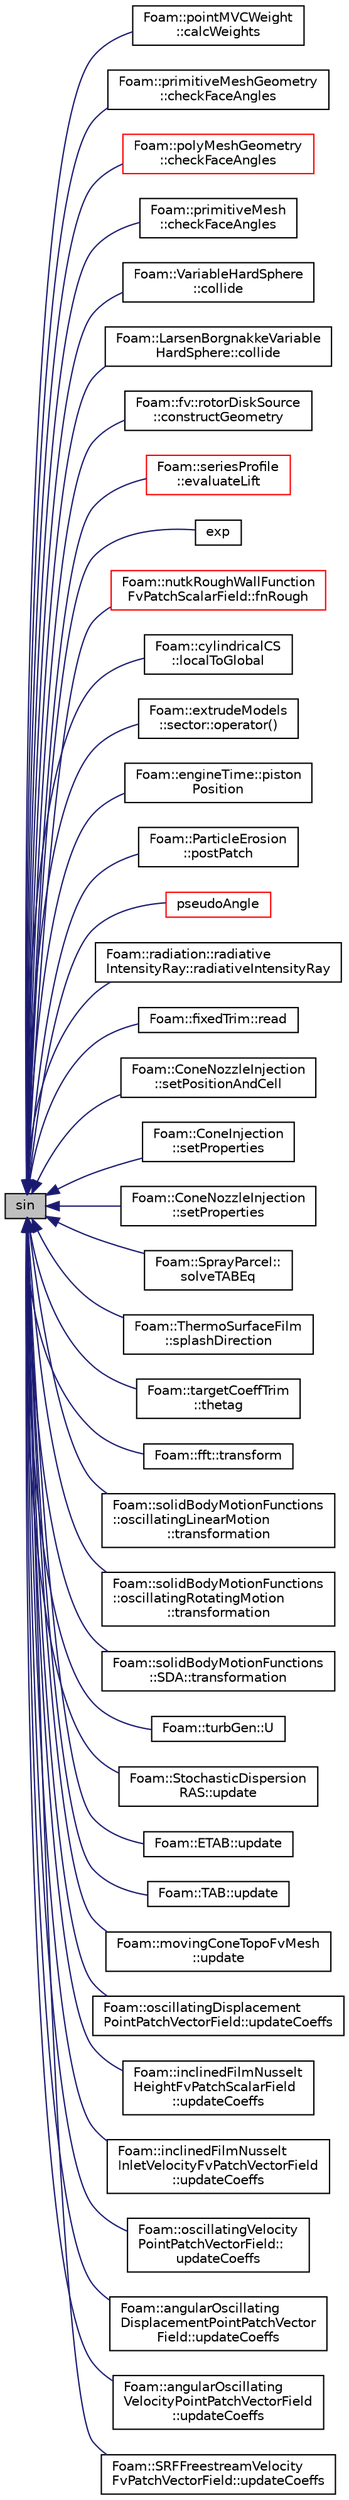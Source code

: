 digraph "sin"
{
  bgcolor="transparent";
  edge [fontname="Helvetica",fontsize="10",labelfontname="Helvetica",labelfontsize="10"];
  node [fontname="Helvetica",fontsize="10",shape=record];
  rankdir="LR";
  Node1 [label="sin",height=0.2,width=0.4,color="black", fillcolor="grey75", style="filled", fontcolor="black"];
  Node1 -> Node2 [dir="back",color="midnightblue",fontsize="10",style="solid",fontname="Helvetica"];
  Node2 [label="Foam::pointMVCWeight\l::calcWeights",height=0.2,width=0.4,color="black",URL="$a01889.html#afd306cddf68cfada622205831381d6ab",tooltip="Calculate weights from all cell&#39;s vertices. "];
  Node1 -> Node3 [dir="back",color="midnightblue",fontsize="10",style="solid",fontname="Helvetica"];
  Node3 [label="Foam::primitiveMeshGeometry\l::checkFaceAngles",height=0.2,width=0.4,color="black",URL="$a01968.html#a1e53fa2de621f051c1777b67d71e354c"];
  Node1 -> Node4 [dir="back",color="midnightblue",fontsize="10",style="solid",fontname="Helvetica"];
  Node4 [label="Foam::polyMeshGeometry\l::checkFaceAngles",height=0.2,width=0.4,color="red",URL="$a01920.html#a54a9bc2a85ca197cef7b133c51ec94b4",tooltip="See primitiveMesh. "];
  Node1 -> Node5 [dir="back",color="midnightblue",fontsize="10",style="solid",fontname="Helvetica"];
  Node5 [label="Foam::primitiveMesh\l::checkFaceAngles",height=0.2,width=0.4,color="black",URL="$a01967.html#a0ad74d466968f0e920d9a0d713727e56",tooltip="Check face angles. "];
  Node1 -> Node6 [dir="back",color="midnightblue",fontsize="10",style="solid",fontname="Helvetica"];
  Node6 [label="Foam::VariableHardSphere\l::collide",height=0.2,width=0.4,color="black",URL="$a02783.html#af028e1d3dc9aba7d1abd7d124b8a9a27",tooltip="Apply collision. "];
  Node1 -> Node7 [dir="back",color="midnightblue",fontsize="10",style="solid",fontname="Helvetica"];
  Node7 [label="Foam::LarsenBorgnakkeVariable\lHardSphere::collide",height=0.2,width=0.4,color="black",URL="$a01272.html#af028e1d3dc9aba7d1abd7d124b8a9a27",tooltip="Apply collision. "];
  Node1 -> Node8 [dir="back",color="midnightblue",fontsize="10",style="solid",fontname="Helvetica"];
  Node8 [label="Foam::fv::rotorDiskSource\l::constructGeometry",height=0.2,width=0.4,color="black",URL="$a02218.html#a4cf56cee568de52f81a76d0d3ca3c9f9",tooltip="Construct geometry. "];
  Node1 -> Node9 [dir="back",color="midnightblue",fontsize="10",style="solid",fontname="Helvetica"];
  Node9 [label="Foam::seriesProfile\l::evaluateLift",height=0.2,width=0.4,color="red",URL="$a02274.html#abe1a534cf65b05457b57512478f0931f",tooltip="Lift. "];
  Node1 -> Node10 [dir="back",color="midnightblue",fontsize="10",style="solid",fontname="Helvetica"];
  Node10 [label="exp",height=0.2,width=0.4,color="black",URL="$a10725.html#a733c206623204e615acf6b84cd41b911",tooltip="Exponent of a quaternion. "];
  Node1 -> Node11 [dir="back",color="midnightblue",fontsize="10",style="solid",fontname="Helvetica"];
  Node11 [label="Foam::nutkRoughWallFunction\lFvPatchScalarField::fnRough",height=0.2,width=0.4,color="red",URL="$a01676.html#a952d7b859e607b59aabf480aad72eee7",tooltip="Compute the roughness function. "];
  Node1 -> Node12 [dir="back",color="midnightblue",fontsize="10",style="solid",fontname="Helvetica"];
  Node12 [label="Foam::cylindricalCS\l::localToGlobal",height=0.2,width=0.4,color="black",URL="$a00495.html#ae159e2e4da0fb1ca41bb7becb4cc3e3b",tooltip="Convert from local coordinate system to the global Cartesian system. "];
  Node1 -> Node13 [dir="back",color="midnightblue",fontsize="10",style="solid",fontname="Helvetica"];
  Node13 [label="Foam::extrudeModels\l::sector::operator()",height=0.2,width=0.4,color="black",URL="$a02268.html#a70c79d5de21af34680f5035f23e569a9"];
  Node1 -> Node14 [dir="back",color="midnightblue",fontsize="10",style="solid",fontname="Helvetica"];
  Node14 [label="Foam::engineTime::piston\lPosition",height=0.2,width=0.4,color="black",URL="$a00639.html#a6240bb57a642629a0f4a6dec6e7494fd",tooltip="Calculate the piston position from the engine geometry. "];
  Node1 -> Node15 [dir="back",color="midnightblue",fontsize="10",style="solid",fontname="Helvetica"];
  Node15 [label="Foam::ParticleErosion\l::postPatch",height=0.2,width=0.4,color="black",URL="$a01776.html#a77147582d9be96def68967af52d9784b",tooltip="Post-patch hook. "];
  Node1 -> Node16 [dir="back",color="midnightblue",fontsize="10",style="solid",fontname="Helvetica"];
  Node16 [label="pseudoAngle",height=0.2,width=0.4,color="red",URL="$a10725.html#aa9ca3552ea22ee09d1a028d177954ed0",tooltip="Estimate angle of vec in coordinate system (e0, e1, e0^e1). "];
  Node1 -> Node17 [dir="back",color="midnightblue",fontsize="10",style="solid",fontname="Helvetica"];
  Node17 [label="Foam::radiation::radiative\lIntensityRay::radiativeIntensityRay",height=0.2,width=0.4,color="black",URL="$a02060.html#a8ff1f62493fd44fbfb25c919f14bdc70",tooltip="Construct form components. "];
  Node1 -> Node18 [dir="back",color="midnightblue",fontsize="10",style="solid",fontname="Helvetica"];
  Node18 [label="Foam::fixedTrim::read",height=0.2,width=0.4,color="black",URL="$a00835.html#a428788b96f9f592ba1fa5b37c25ac749",tooltip="Read. "];
  Node1 -> Node19 [dir="back",color="midnightblue",fontsize="10",style="solid",fontname="Helvetica"];
  Node19 [label="Foam::ConeNozzleInjection\l::setPositionAndCell",height=0.2,width=0.4,color="black",URL="$a00343.html#aad46d52ac65ec9617ddd76b06e2bc670",tooltip="Set the injection position and owner cell. "];
  Node1 -> Node20 [dir="back",color="midnightblue",fontsize="10",style="solid",fontname="Helvetica"];
  Node20 [label="Foam::ConeInjection\l::setProperties",height=0.2,width=0.4,color="black",URL="$a00342.html#a9c29fb14e9bea94ae75c185efe894b00",tooltip="Set the parcel properties. "];
  Node1 -> Node21 [dir="back",color="midnightblue",fontsize="10",style="solid",fontname="Helvetica"];
  Node21 [label="Foam::ConeNozzleInjection\l::setProperties",height=0.2,width=0.4,color="black",URL="$a00343.html#a9c29fb14e9bea94ae75c185efe894b00",tooltip="Set the parcel properties. "];
  Node1 -> Node22 [dir="back",color="midnightblue",fontsize="10",style="solid",fontname="Helvetica"];
  Node22 [label="Foam::SprayParcel::\lsolveTABEq",height=0.2,width=0.4,color="black",URL="$a02408.html#a7935951deed5d629b5c37f2fd23ef3ca",tooltip="Solve the TAB equation. "];
  Node1 -> Node23 [dir="back",color="midnightblue",fontsize="10",style="solid",fontname="Helvetica"];
  Node23 [label="Foam::ThermoSurfaceFilm\l::splashDirection",height=0.2,width=0.4,color="black",URL="$a02599.html#ae172acb191e7d8a02c6ed6017060d79c",tooltip="Return splashed parcel direction. "];
  Node1 -> Node24 [dir="back",color="midnightblue",fontsize="10",style="solid",fontname="Helvetica"];
  Node24 [label="Foam::targetCoeffTrim\l::thetag",height=0.2,width=0.4,color="black",URL="$a02556.html#ada746e880f7327d24d3dee868873d5ef",tooltip="Return the geometric angle of attack [rad]. "];
  Node1 -> Node25 [dir="back",color="midnightblue",fontsize="10",style="solid",fontname="Helvetica"];
  Node25 [label="Foam::fft::transform",height=0.2,width=0.4,color="black",URL="$a00754.html#a2edcd80a7fcc830ff6ed969b368f7adb"];
  Node1 -> Node26 [dir="back",color="midnightblue",fontsize="10",style="solid",fontname="Helvetica"];
  Node26 [label="Foam::solidBodyMotionFunctions\l::oscillatingLinearMotion\l::transformation",height=0.2,width=0.4,color="black",URL="$a01729.html#a81f0dd436b8f71ebb3ed3d093d828a2f",tooltip="Return the solid-body motion transformation septernion. "];
  Node1 -> Node27 [dir="back",color="midnightblue",fontsize="10",style="solid",fontname="Helvetica"];
  Node27 [label="Foam::solidBodyMotionFunctions\l::oscillatingRotatingMotion\l::transformation",height=0.2,width=0.4,color="black",URL="$a01730.html#a81f0dd436b8f71ebb3ed3d093d828a2f",tooltip="Return the solid-body motion transformation septernion. "];
  Node1 -> Node28 [dir="back",color="midnightblue",fontsize="10",style="solid",fontname="Helvetica"];
  Node28 [label="Foam::solidBodyMotionFunctions\l::SDA::transformation",height=0.2,width=0.4,color="black",URL="$a02250.html#a81f0dd436b8f71ebb3ed3d093d828a2f",tooltip="Return the solid-body motion transformation septernion. "];
  Node1 -> Node29 [dir="back",color="midnightblue",fontsize="10",style="solid",fontname="Helvetica"];
  Node29 [label="Foam::turbGen::U",height=0.2,width=0.4,color="black",URL="$a02692.html#ac16b5b99bbcb4a4593ac66c206ec681c",tooltip="Generate and return a velocity field. "];
  Node1 -> Node30 [dir="back",color="midnightblue",fontsize="10",style="solid",fontname="Helvetica"];
  Node30 [label="Foam::StochasticDispersion\lRAS::update",height=0.2,width=0.4,color="black",URL="$a02450.html#a6b0b1e27ffb9ac1c38932a7dcd3009e0",tooltip="Update (disperse particles) "];
  Node1 -> Node31 [dir="back",color="midnightblue",fontsize="10",style="solid",fontname="Helvetica"];
  Node31 [label="Foam::ETAB::update",height=0.2,width=0.4,color="black",URL="$a00678.html#af86a08f997bc779309ec7d00e914e292",tooltip="Update the parcel properties. "];
  Node1 -> Node32 [dir="back",color="midnightblue",fontsize="10",style="solid",fontname="Helvetica"];
  Node32 [label="Foam::TAB::update",height=0.2,width=0.4,color="black",URL="$a02545.html#af86a08f997bc779309ec7d00e914e292",tooltip="Update the parcel diameter. "];
  Node1 -> Node33 [dir="back",color="midnightblue",fontsize="10",style="solid",fontname="Helvetica"];
  Node33 [label="Foam::movingConeTopoFvMesh\l::update",height=0.2,width=0.4,color="black",URL="$a01534.html#aa2aac016e2bf7b5bd2b271786c2791aa",tooltip="Update the mesh for both mesh motion and topology change. "];
  Node1 -> Node34 [dir="back",color="midnightblue",fontsize="10",style="solid",fontname="Helvetica"];
  Node34 [label="Foam::oscillatingDisplacement\lPointPatchVectorField::updateCoeffs",height=0.2,width=0.4,color="black",URL="$a01727.html#a7e24eafac629d3733181cd942d4c902f",tooltip="Update the coefficients associated with the patch field. "];
  Node1 -> Node35 [dir="back",color="midnightblue",fontsize="10",style="solid",fontname="Helvetica"];
  Node35 [label="Foam::inclinedFilmNusselt\lHeightFvPatchScalarField\l::updateCoeffs",height=0.2,width=0.4,color="black",URL="$a01040.html#a7e24eafac629d3733181cd942d4c902f",tooltip="Update the coefficients associated with the patch field. "];
  Node1 -> Node36 [dir="back",color="midnightblue",fontsize="10",style="solid",fontname="Helvetica"];
  Node36 [label="Foam::inclinedFilmNusselt\lInletVelocityFvPatchVectorField\l::updateCoeffs",height=0.2,width=0.4,color="black",URL="$a01041.html#a7e24eafac629d3733181cd942d4c902f",tooltip="Update the coefficients associated with the patch field. "];
  Node1 -> Node37 [dir="back",color="midnightblue",fontsize="10",style="solid",fontname="Helvetica"];
  Node37 [label="Foam::oscillatingVelocity\lPointPatchVectorField::\lupdateCoeffs",height=0.2,width=0.4,color="black",URL="$a01731.html#a7e24eafac629d3733181cd942d4c902f",tooltip="Update the coefficients associated with the patch field. "];
  Node1 -> Node38 [dir="back",color="midnightblue",fontsize="10",style="solid",fontname="Helvetica"];
  Node38 [label="Foam::angularOscillating\lDisplacementPointPatchVector\lField::updateCoeffs",height=0.2,width=0.4,color="black",URL="$a00056.html#a7e24eafac629d3733181cd942d4c902f",tooltip="Update the coefficients associated with the patch field. "];
  Node1 -> Node39 [dir="back",color="midnightblue",fontsize="10",style="solid",fontname="Helvetica"];
  Node39 [label="Foam::angularOscillating\lVelocityPointPatchVectorField\l::updateCoeffs",height=0.2,width=0.4,color="black",URL="$a00057.html#a7e24eafac629d3733181cd942d4c902f",tooltip="Update the coefficients associated with the patch field. "];
  Node1 -> Node40 [dir="back",color="midnightblue",fontsize="10",style="solid",fontname="Helvetica"];
  Node40 [label="Foam::SRFFreestreamVelocity\lFvPatchVectorField::updateCoeffs",height=0.2,width=0.4,color="black",URL="$a02412.html#a7e24eafac629d3733181cd942d4c902f",tooltip="Update the coefficients associated with the patch field. "];
}
